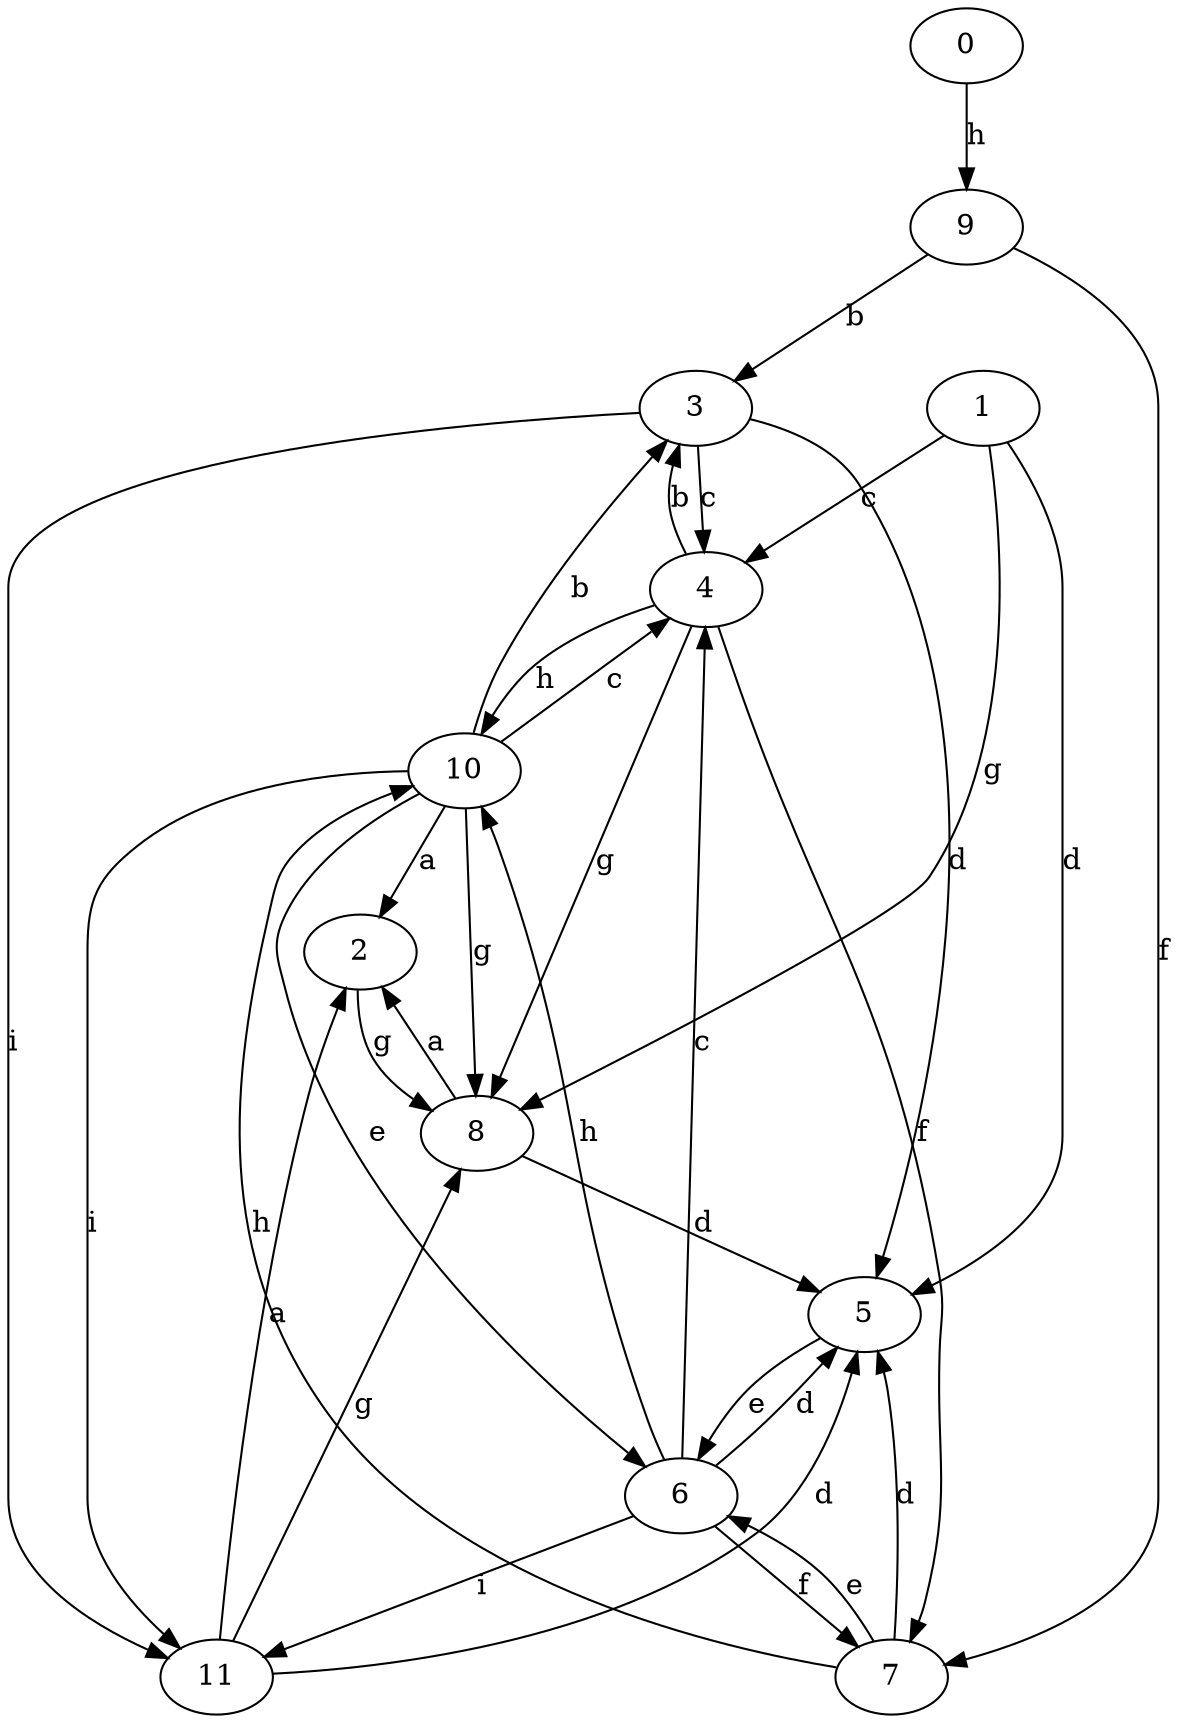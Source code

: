 strict digraph  {
0;
1;
2;
3;
4;
5;
6;
7;
8;
9;
10;
11;
0 -> 9  [label=h];
1 -> 4  [label=c];
1 -> 5  [label=d];
1 -> 8  [label=g];
2 -> 8  [label=g];
3 -> 4  [label=c];
3 -> 5  [label=d];
3 -> 11  [label=i];
4 -> 3  [label=b];
4 -> 7  [label=f];
4 -> 8  [label=g];
4 -> 10  [label=h];
5 -> 6  [label=e];
6 -> 4  [label=c];
6 -> 5  [label=d];
6 -> 7  [label=f];
6 -> 10  [label=h];
6 -> 11  [label=i];
7 -> 5  [label=d];
7 -> 6  [label=e];
7 -> 10  [label=h];
8 -> 2  [label=a];
8 -> 5  [label=d];
9 -> 3  [label=b];
9 -> 7  [label=f];
10 -> 2  [label=a];
10 -> 3  [label=b];
10 -> 4  [label=c];
10 -> 6  [label=e];
10 -> 8  [label=g];
10 -> 11  [label=i];
11 -> 2  [label=a];
11 -> 5  [label=d];
11 -> 8  [label=g];
}
